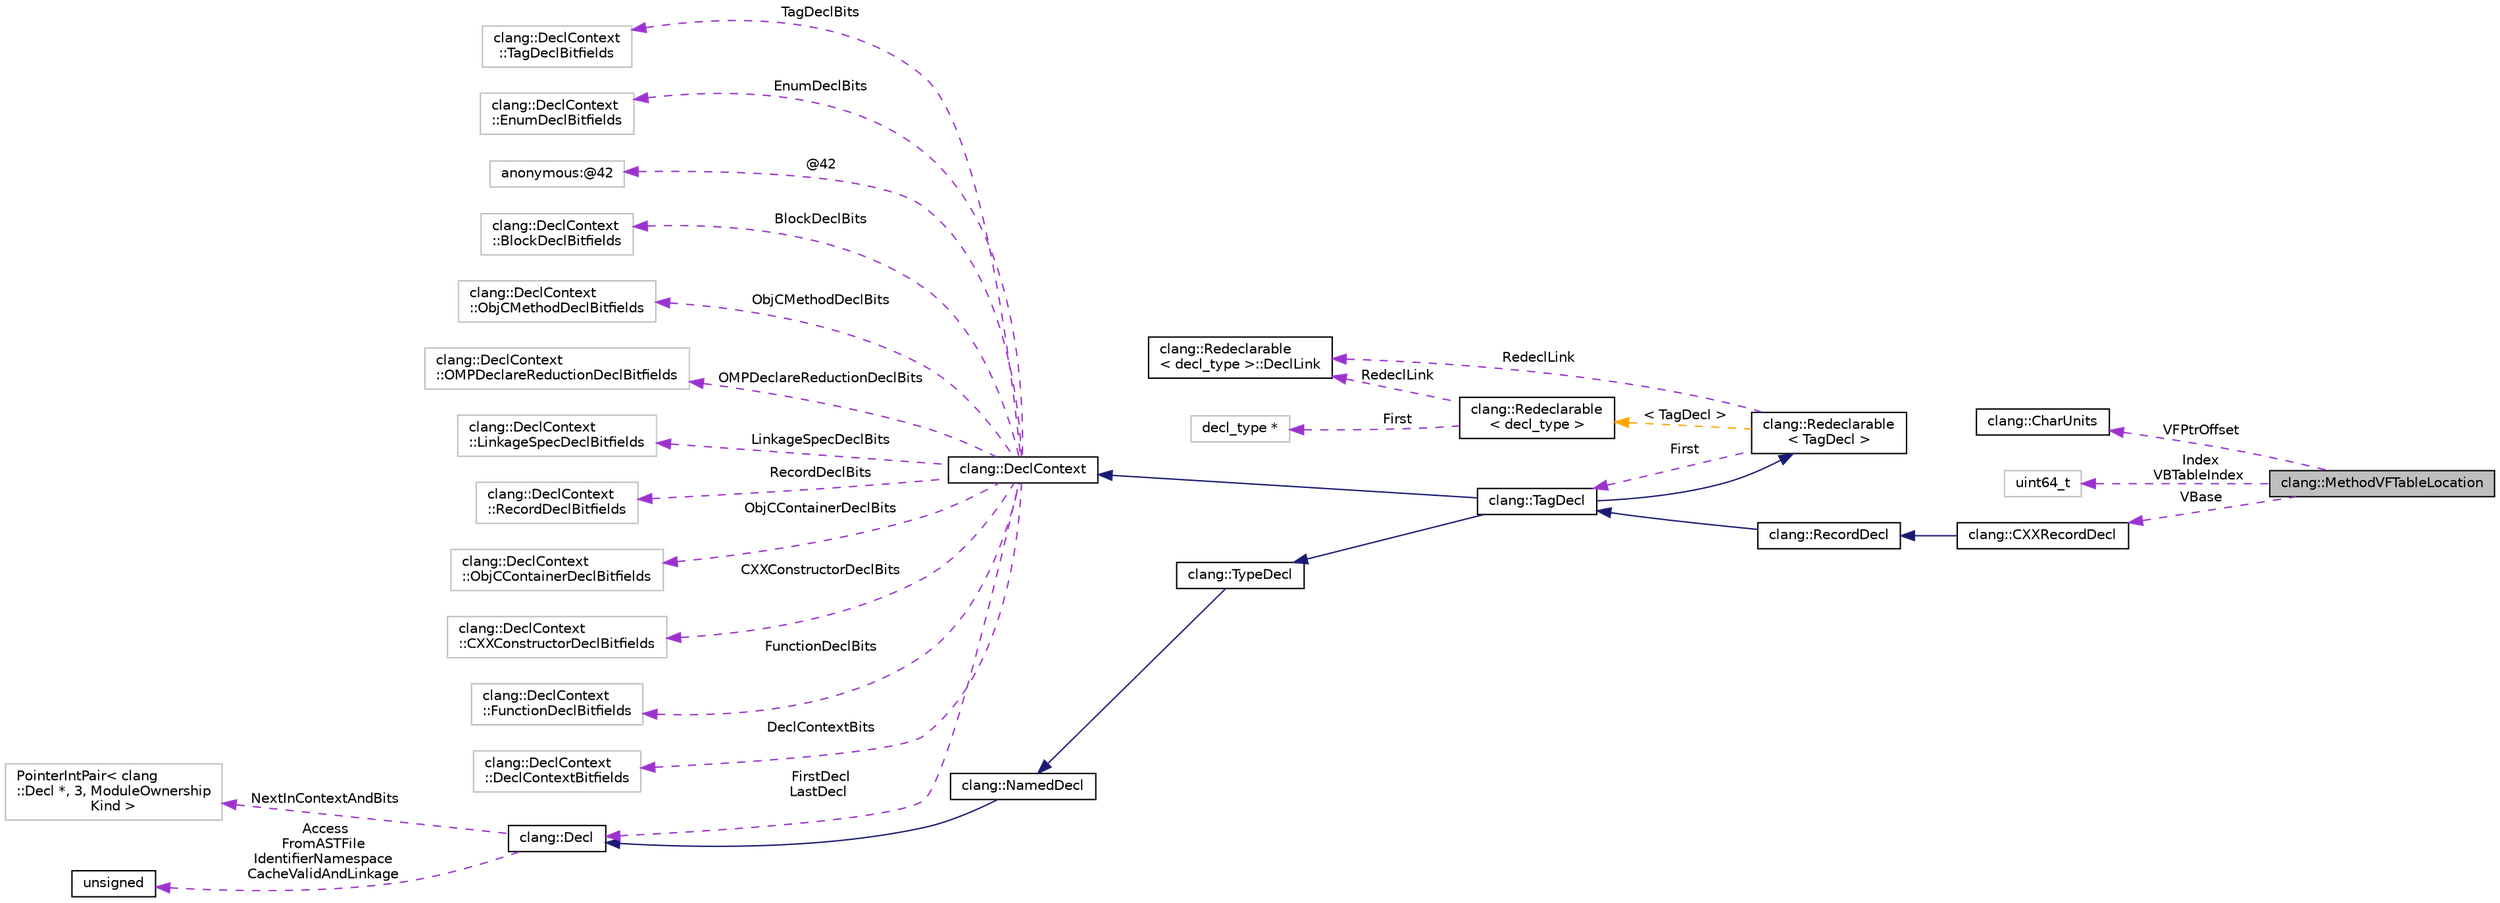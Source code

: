 digraph "clang::MethodVFTableLocation"
{
 // LATEX_PDF_SIZE
  bgcolor="transparent";
  edge [fontname="Helvetica",fontsize="10",labelfontname="Helvetica",labelfontsize="10"];
  node [fontname="Helvetica",fontsize="10",shape=record];
  rankdir="LR";
  Node1 [label="clang::MethodVFTableLocation",height=0.2,width=0.4,color="black", fillcolor="grey75", style="filled", fontcolor="black",tooltip=" "];
  Node2 -> Node1 [dir="back",color="darkorchid3",fontsize="10",style="dashed",label=" VFPtrOffset" ,fontname="Helvetica"];
  Node2 [label="clang::CharUnits",height=0.2,width=0.4,color="black",URL="$classclang_1_1CharUnits.html",tooltip="CharUnits - This is an opaque type for sizes expressed in character units."];
  Node3 -> Node1 [dir="back",color="darkorchid3",fontsize="10",style="dashed",label=" Index\nVBTableIndex" ,fontname="Helvetica"];
  Node3 [label="uint64_t",height=0.2,width=0.4,color="grey75",tooltip=" "];
  Node4 -> Node1 [dir="back",color="darkorchid3",fontsize="10",style="dashed",label=" VBase" ,fontname="Helvetica"];
  Node4 [label="clang::CXXRecordDecl",height=0.2,width=0.4,color="black",URL="$classclang_1_1CXXRecordDecl.html",tooltip="Represents a C++ struct/union/class."];
  Node5 -> Node4 [dir="back",color="midnightblue",fontsize="10",style="solid",fontname="Helvetica"];
  Node5 [label="clang::RecordDecl",height=0.2,width=0.4,color="black",URL="$classclang_1_1RecordDecl.html",tooltip="Represents a struct/union/class."];
  Node6 -> Node5 [dir="back",color="midnightblue",fontsize="10",style="solid",fontname="Helvetica"];
  Node6 [label="clang::TagDecl",height=0.2,width=0.4,color="black",URL="$classclang_1_1TagDecl.html",tooltip="Represents the declaration of a struct/union/class/enum."];
  Node7 -> Node6 [dir="back",color="midnightblue",fontsize="10",style="solid",fontname="Helvetica"];
  Node7 [label="clang::TypeDecl",height=0.2,width=0.4,color="black",URL="$classclang_1_1TypeDecl.html",tooltip="Represents a declaration of a type."];
  Node8 -> Node7 [dir="back",color="midnightblue",fontsize="10",style="solid",fontname="Helvetica"];
  Node8 [label="clang::NamedDecl",height=0.2,width=0.4,color="black",URL="$classclang_1_1NamedDecl.html",tooltip="This represents a decl that may have a name."];
  Node9 -> Node8 [dir="back",color="midnightblue",fontsize="10",style="solid",fontname="Helvetica"];
  Node9 [label="clang::Decl",height=0.2,width=0.4,color="black",URL="$classclang_1_1Decl.html",tooltip="Decl - This represents one declaration (or definition), e.g."];
  Node10 -> Node9 [dir="back",color="darkorchid3",fontsize="10",style="dashed",label=" NextInContextAndBits" ,fontname="Helvetica"];
  Node10 [label="PointerIntPair\< clang\l::Decl *, 3, ModuleOwnership\lKind \>",height=0.2,width=0.4,color="grey75",tooltip=" "];
  Node11 -> Node9 [dir="back",color="darkorchid3",fontsize="10",style="dashed",label=" Access\nFromASTFile\nIdentifierNamespace\nCacheValidAndLinkage" ,fontname="Helvetica"];
  Node11 [label="unsigned",height=0.2,width=0.4,color="black",URL="$classunsigned.html",tooltip=" "];
  Node12 -> Node6 [dir="back",color="midnightblue",fontsize="10",style="solid",fontname="Helvetica"];
  Node12 [label="clang::DeclContext",height=0.2,width=0.4,color="black",URL="$classclang_1_1DeclContext.html",tooltip="DeclContext - This is used only as base class of specific decl types that can act as declaration cont..."];
  Node13 -> Node12 [dir="back",color="darkorchid3",fontsize="10",style="dashed",label=" TagDeclBits" ,fontname="Helvetica"];
  Node13 [label="clang::DeclContext\l::TagDeclBitfields",height=0.2,width=0.4,color="grey75",tooltip="Stores the bits used by TagDecl."];
  Node14 -> Node12 [dir="back",color="darkorchid3",fontsize="10",style="dashed",label=" EnumDeclBits" ,fontname="Helvetica"];
  Node14 [label="clang::DeclContext\l::EnumDeclBitfields",height=0.2,width=0.4,color="grey75",tooltip="Stores the bits used by EnumDecl."];
  Node15 -> Node12 [dir="back",color="darkorchid3",fontsize="10",style="dashed",label=" @42" ,fontname="Helvetica"];
  Node15 [label="anonymous:@42",height=0.2,width=0.4,color="grey75",tooltip=" "];
  Node16 -> Node12 [dir="back",color="darkorchid3",fontsize="10",style="dashed",label=" BlockDeclBits" ,fontname="Helvetica"];
  Node16 [label="clang::DeclContext\l::BlockDeclBitfields",height=0.2,width=0.4,color="grey75",tooltip="Stores the bits used by BlockDecl."];
  Node17 -> Node12 [dir="back",color="darkorchid3",fontsize="10",style="dashed",label=" ObjCMethodDeclBits" ,fontname="Helvetica"];
  Node17 [label="clang::DeclContext\l::ObjCMethodDeclBitfields",height=0.2,width=0.4,color="grey75",tooltip="Stores the bits used by ObjCMethodDecl."];
  Node18 -> Node12 [dir="back",color="darkorchid3",fontsize="10",style="dashed",label=" OMPDeclareReductionDeclBits" ,fontname="Helvetica"];
  Node18 [label="clang::DeclContext\l::OMPDeclareReductionDeclBitfields",height=0.2,width=0.4,color="grey75",tooltip="Stores the bits used by OMPDeclareReductionDecl."];
  Node19 -> Node12 [dir="back",color="darkorchid3",fontsize="10",style="dashed",label=" LinkageSpecDeclBits" ,fontname="Helvetica"];
  Node19 [label="clang::DeclContext\l::LinkageSpecDeclBitfields",height=0.2,width=0.4,color="grey75",tooltip="Stores the bits used by LinkageSpecDecl."];
  Node20 -> Node12 [dir="back",color="darkorchid3",fontsize="10",style="dashed",label=" RecordDeclBits" ,fontname="Helvetica"];
  Node20 [label="clang::DeclContext\l::RecordDeclBitfields",height=0.2,width=0.4,color="grey75",tooltip="Stores the bits used by RecordDecl."];
  Node21 -> Node12 [dir="back",color="darkorchid3",fontsize="10",style="dashed",label=" ObjCContainerDeclBits" ,fontname="Helvetica"];
  Node21 [label="clang::DeclContext\l::ObjCContainerDeclBitfields",height=0.2,width=0.4,color="grey75",tooltip="Stores the bits used by ObjCContainerDecl."];
  Node22 -> Node12 [dir="back",color="darkorchid3",fontsize="10",style="dashed",label=" CXXConstructorDeclBits" ,fontname="Helvetica"];
  Node22 [label="clang::DeclContext\l::CXXConstructorDeclBitfields",height=0.2,width=0.4,color="grey75",tooltip="Stores the bits used by CXXConstructorDecl."];
  Node23 -> Node12 [dir="back",color="darkorchid3",fontsize="10",style="dashed",label=" FunctionDeclBits" ,fontname="Helvetica"];
  Node23 [label="clang::DeclContext\l::FunctionDeclBitfields",height=0.2,width=0.4,color="grey75",tooltip="Stores the bits used by FunctionDecl."];
  Node24 -> Node12 [dir="back",color="darkorchid3",fontsize="10",style="dashed",label=" DeclContextBits" ,fontname="Helvetica"];
  Node24 [label="clang::DeclContext\l::DeclContextBitfields",height=0.2,width=0.4,color="grey75",tooltip="Stores the bits used by DeclContext."];
  Node9 -> Node12 [dir="back",color="darkorchid3",fontsize="10",style="dashed",label=" FirstDecl\nLastDecl" ,fontname="Helvetica"];
  Node25 -> Node6 [dir="back",color="midnightblue",fontsize="10",style="solid",fontname="Helvetica"];
  Node25 [label="clang::Redeclarable\l\< TagDecl \>",height=0.2,width=0.4,color="black",URL="$classclang_1_1Redeclarable.html",tooltip=" "];
  Node6 -> Node25 [dir="back",color="darkorchid3",fontsize="10",style="dashed",label=" First" ,fontname="Helvetica"];
  Node26 -> Node25 [dir="back",color="darkorchid3",fontsize="10",style="dashed",label=" RedeclLink" ,fontname="Helvetica"];
  Node26 [label="clang::Redeclarable\l\< decl_type \>::DeclLink",height=0.2,width=0.4,color="black",URL="$classclang_1_1Redeclarable_1_1DeclLink.html",tooltip=" "];
  Node27 -> Node25 [dir="back",color="orange",fontsize="10",style="dashed",label=" \< TagDecl \>" ,fontname="Helvetica"];
  Node27 [label="clang::Redeclarable\l\< decl_type \>",height=0.2,width=0.4,color="black",URL="$classclang_1_1Redeclarable.html",tooltip="Provides common interface for the Decls that can be redeclared."];
  Node26 -> Node27 [dir="back",color="darkorchid3",fontsize="10",style="dashed",label=" RedeclLink" ,fontname="Helvetica"];
  Node28 -> Node27 [dir="back",color="darkorchid3",fontsize="10",style="dashed",label=" First" ,fontname="Helvetica"];
  Node28 [label="decl_type *",height=0.2,width=0.4,color="grey75",tooltip=" "];
}
